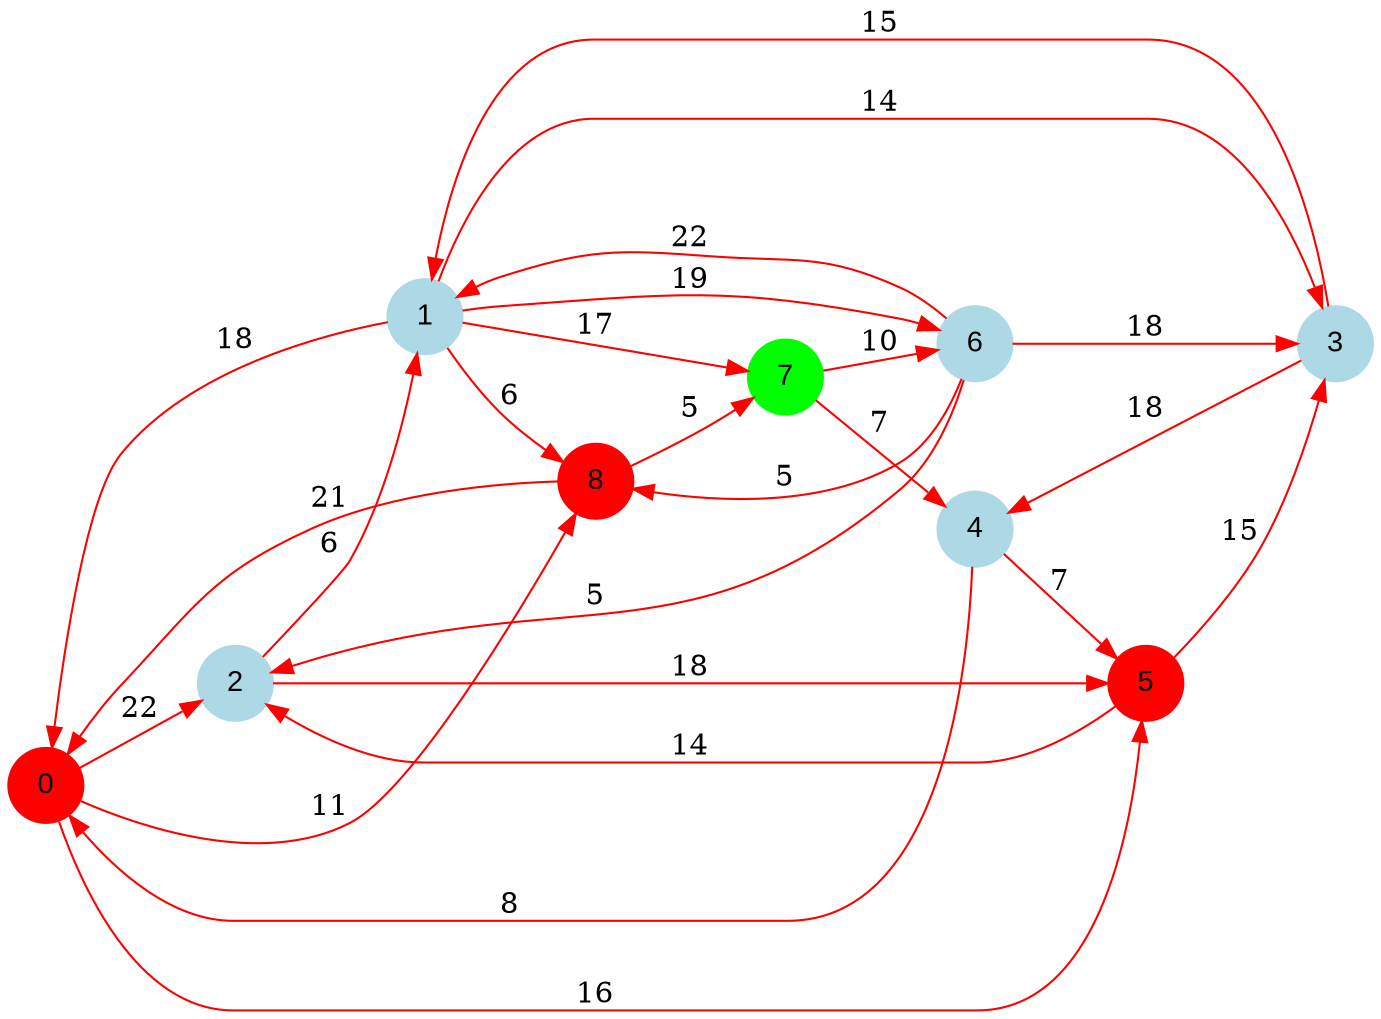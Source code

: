 digraph graphe {
rankdir = LR;
edge [color=red];
0 [fontname="Arial", shape = circle, color=red, style=filled];
1 [fontname="Arial", shape = circle, color=lightblue, style=filled];
2 [fontname="Arial", shape = circle, color=lightblue, style=filled];
3 [fontname="Arial", shape = circle, color=lightblue, style=filled];
4 [fontname="Arial", shape = circle, color=lightblue, style=filled];
5 [fontname="Arial", shape = circle, color=red, style=filled];
6 [fontname="Arial", shape = circle, color=lightblue, style=filled];
7 [fontname="Arial", shape = circle, color=green, style=filled];
8 [fontname="Arial", shape = circle, color=red, style=filled];
	0 -> 2 [label = "22"];
	0 -> 5 [label = "16"];
	0 -> 8 [label = "11"];
	1 -> 0 [label = "18"];
	1 -> 3 [label = "14"];
	1 -> 6 [label = "19"];
	1 -> 7 [label = "17"];
	1 -> 8 [label = "6"];
	2 -> 1 [label = "6"];
	2 -> 5 [label = "18"];
	3 -> 1 [label = "15"];
	3 -> 4 [label = "18"];
	4 -> 0 [label = "8"];
	4 -> 5 [label = "7"];
	5 -> 2 [label = "14"];
	5 -> 3 [label = "15"];
	6 -> 1 [label = "22"];
	6 -> 2 [label = "5"];
	6 -> 3 [label = "18"];
	6 -> 8 [label = "5"];
	7 -> 4 [label = "7"];
	7 -> 6 [label = "10"];
	8 -> 0 [label = "21"];
	8 -> 7 [label = "5"];
}